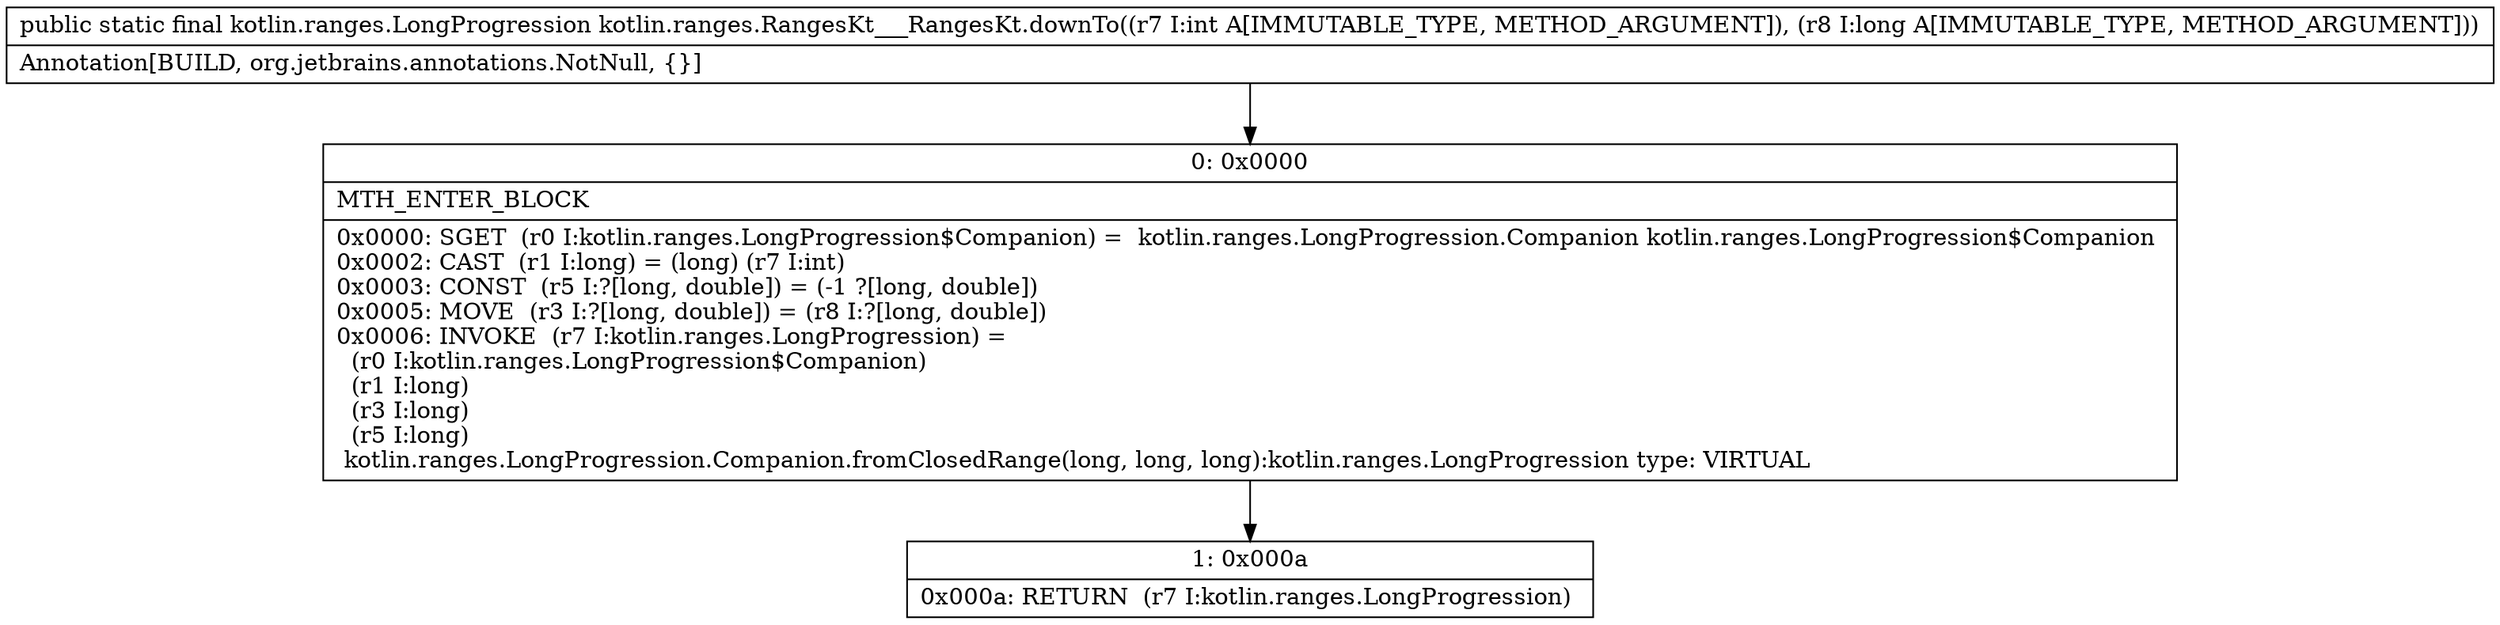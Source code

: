 digraph "CFG forkotlin.ranges.RangesKt___RangesKt.downTo(IJ)Lkotlin\/ranges\/LongProgression;" {
Node_0 [shape=record,label="{0\:\ 0x0000|MTH_ENTER_BLOCK\l|0x0000: SGET  (r0 I:kotlin.ranges.LongProgression$Companion) =  kotlin.ranges.LongProgression.Companion kotlin.ranges.LongProgression$Companion \l0x0002: CAST  (r1 I:long) = (long) (r7 I:int) \l0x0003: CONST  (r5 I:?[long, double]) = (\-1 ?[long, double]) \l0x0005: MOVE  (r3 I:?[long, double]) = (r8 I:?[long, double]) \l0x0006: INVOKE  (r7 I:kotlin.ranges.LongProgression) = \l  (r0 I:kotlin.ranges.LongProgression$Companion)\l  (r1 I:long)\l  (r3 I:long)\l  (r5 I:long)\l kotlin.ranges.LongProgression.Companion.fromClosedRange(long, long, long):kotlin.ranges.LongProgression type: VIRTUAL \l}"];
Node_1 [shape=record,label="{1\:\ 0x000a|0x000a: RETURN  (r7 I:kotlin.ranges.LongProgression) \l}"];
MethodNode[shape=record,label="{public static final kotlin.ranges.LongProgression kotlin.ranges.RangesKt___RangesKt.downTo((r7 I:int A[IMMUTABLE_TYPE, METHOD_ARGUMENT]), (r8 I:long A[IMMUTABLE_TYPE, METHOD_ARGUMENT]))  | Annotation[BUILD, org.jetbrains.annotations.NotNull, \{\}]\l}"];
MethodNode -> Node_0;
Node_0 -> Node_1;
}

